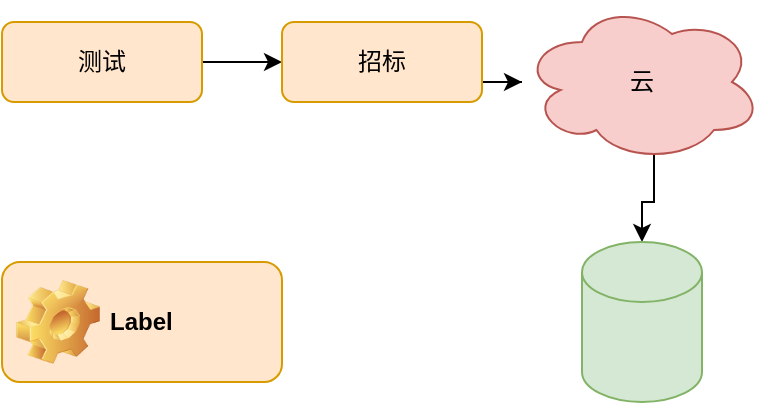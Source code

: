 <mxfile version="13.7.7" type="github" pages="2">
  <diagram id="VjMVDsoSgXj8yqhFqqJt" name="Page-1">
    <mxGraphModel dx="1186" dy="621" grid="1" gridSize="10" guides="1" tooltips="1" connect="1" arrows="1" fold="1" page="1" pageScale="1" pageWidth="827" pageHeight="1169" math="0" shadow="0">
      <root>
        <mxCell id="0" />
        <mxCell id="1" parent="0" />
        <mxCell id="AjC-iOu3b22q-G6lVEZR-1" style="edgeStyle=orthogonalEdgeStyle;rounded=0;orthogonalLoop=1;jettySize=auto;html=1;exitX=1;exitY=0.5;exitDx=0;exitDy=0;" parent="1" source="IADl_TCVAS1DWhMh2N7e-1" target="IADl_TCVAS1DWhMh2N7e-3" edge="1">
          <mxGeometry relative="1" as="geometry" />
        </mxCell>
        <mxCell id="IADl_TCVAS1DWhMh2N7e-1" value="测试" style="rounded=1;whiteSpace=wrap;html=1;fillColor=#ffe6cc;strokeColor=#d79b00;" parent="1" vertex="1">
          <mxGeometry x="80" y="140" width="100" height="40" as="geometry" />
        </mxCell>
        <mxCell id="AjC-iOu3b22q-G6lVEZR-4" style="edgeStyle=orthogonalEdgeStyle;rounded=0;orthogonalLoop=1;jettySize=auto;html=1;exitX=1;exitY=0.75;exitDx=0;exitDy=0;" parent="1" source="IADl_TCVAS1DWhMh2N7e-3" target="AjC-iOu3b22q-G6lVEZR-2" edge="1">
          <mxGeometry relative="1" as="geometry" />
        </mxCell>
        <mxCell id="IADl_TCVAS1DWhMh2N7e-3" value="招标" style="rounded=1;whiteSpace=wrap;html=1;fillColor=#ffe6cc;strokeColor=#d79b00;" parent="1" vertex="1">
          <mxGeometry x="220" y="140" width="100" height="40" as="geometry" />
        </mxCell>
        <mxCell id="AjC-iOu3b22q-G6lVEZR-5" style="edgeStyle=orthogonalEdgeStyle;rounded=0;orthogonalLoop=1;jettySize=auto;html=1;exitX=0.55;exitY=0.95;exitDx=0;exitDy=0;exitPerimeter=0;" parent="1" source="AjC-iOu3b22q-G6lVEZR-2" target="AjC-iOu3b22q-G6lVEZR-3" edge="1">
          <mxGeometry relative="1" as="geometry" />
        </mxCell>
        <mxCell id="AjC-iOu3b22q-G6lVEZR-2" value="云" style="ellipse;shape=cloud;whiteSpace=wrap;html=1;fillColor=#f8cecc;strokeColor=#b85450;" parent="1" vertex="1">
          <mxGeometry x="340" y="130" width="120" height="80" as="geometry" />
        </mxCell>
        <mxCell id="AjC-iOu3b22q-G6lVEZR-3" value="" style="shape=cylinder3;whiteSpace=wrap;html=1;boundedLbl=1;backgroundOutline=1;size=15;fillColor=#d5e8d4;strokeColor=#82b366;" parent="1" vertex="1">
          <mxGeometry x="370" y="250" width="60" height="80" as="geometry" />
        </mxCell>
        <mxCell id="QOwDhG8plz0dCKIEEesO-1" value="Label" style="label;whiteSpace=wrap;html=1;image=img/clipart/Gear_128x128.png;fillColor=#ffe6cc;strokeColor=#d79b00;" parent="1" vertex="1">
          <mxGeometry x="80" y="260" width="140" height="60" as="geometry" />
        </mxCell>
      </root>
    </mxGraphModel>
  </diagram>
  <diagram id="acK6S9Unc-VcYA9nT0ft" name="Page-2">
    <mxGraphModel dx="1186" dy="621" grid="1" gridSize="10" guides="1" tooltips="1" connect="1" arrows="1" fold="1" page="1" pageScale="1" pageWidth="827" pageHeight="1169" math="0" shadow="0">
      <root>
        <mxCell id="UP3523RMjc5BJlsPxFGX-0" />
        <mxCell id="UP3523RMjc5BJlsPxFGX-1" parent="UP3523RMjc5BJlsPxFGX-0" />
      </root>
    </mxGraphModel>
  </diagram>
</mxfile>
